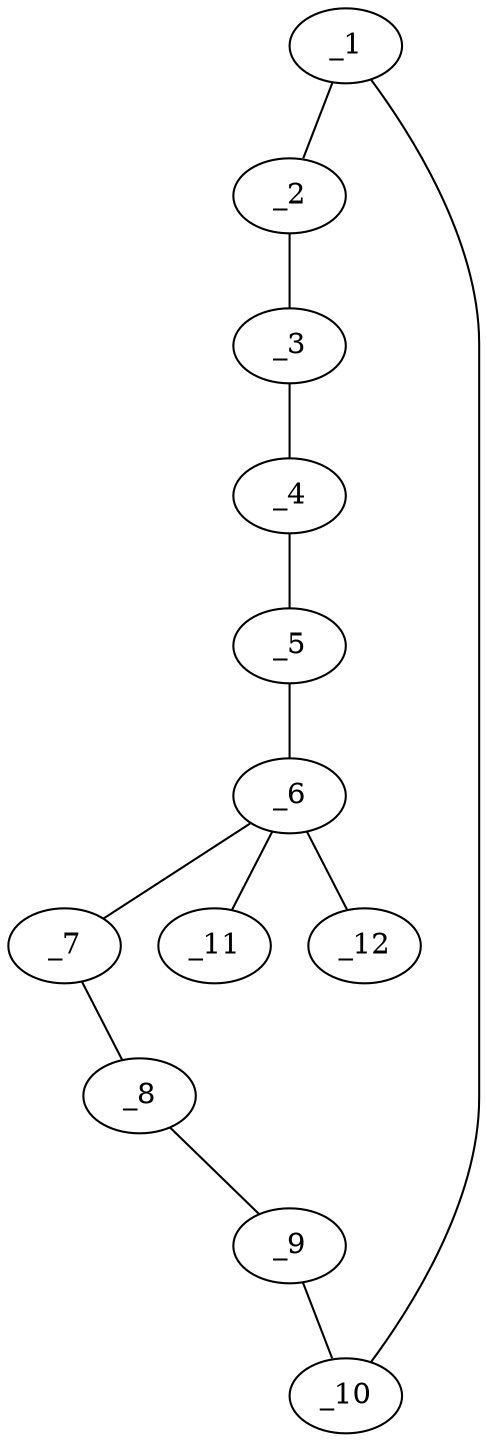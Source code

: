 graph molid602909 {
	_1	 [charge=0,
		chem=1,
		symbol="C  ",
		x="3.5388",
		y="2.0936"];
	_2	 [charge=0,
		chem=1,
		symbol="C  ",
		x="4.4899",
		y="1.7845"];
	_1 -- _2	 [valence=1];
	_10	 [charge=0,
		chem=1,
		symbol="C  ",
		x="2.5878",
		y="1.7845"];
	_1 -- _10	 [valence=1];
	_3	 [charge=0,
		chem=1,
		symbol="C  ",
		x="5.0777",
		y="0.9755"];
	_2 -- _3	 [valence=1];
	_4	 [charge=0,
		chem=1,
		symbol="C  ",
		x="5.0777",
		y="-0.0245"];
	_3 -- _4	 [valence=1];
	_5	 [charge=0,
		chem=1,
		symbol="C  ",
		x="4.4899",
		y="-0.8335"];
	_4 -- _5	 [valence=2];
	_6	 [charge=0,
		chem=1,
		symbol="C  ",
		x="3.5388",
		y="-1.1425"];
	_5 -- _6	 [valence=1];
	_7	 [charge=0,
		chem=1,
		symbol="C  ",
		x="2.5878",
		y="-0.8335"];
	_6 -- _7	 [valence=1];
	_11	 [charge=0,
		chem=2,
		symbol="O  ",
		x="3.8479",
		y="-2.0936"];
	_6 -- _11	 [valence=1];
	_12	 [charge=0,
		chem=2,
		symbol="O  ",
		x="3.2298",
		y="-2.0936"];
	_6 -- _12	 [valence=1];
	_8	 [charge=0,
		chem=1,
		symbol="C  ",
		x=2,
		y="-0.0245"];
	_7 -- _8	 [valence=2];
	_9	 [charge=0,
		chem=1,
		symbol="C  ",
		x=2,
		y="0.9755"];
	_8 -- _9	 [valence=1];
	_9 -- _10	 [valence=1];
}
